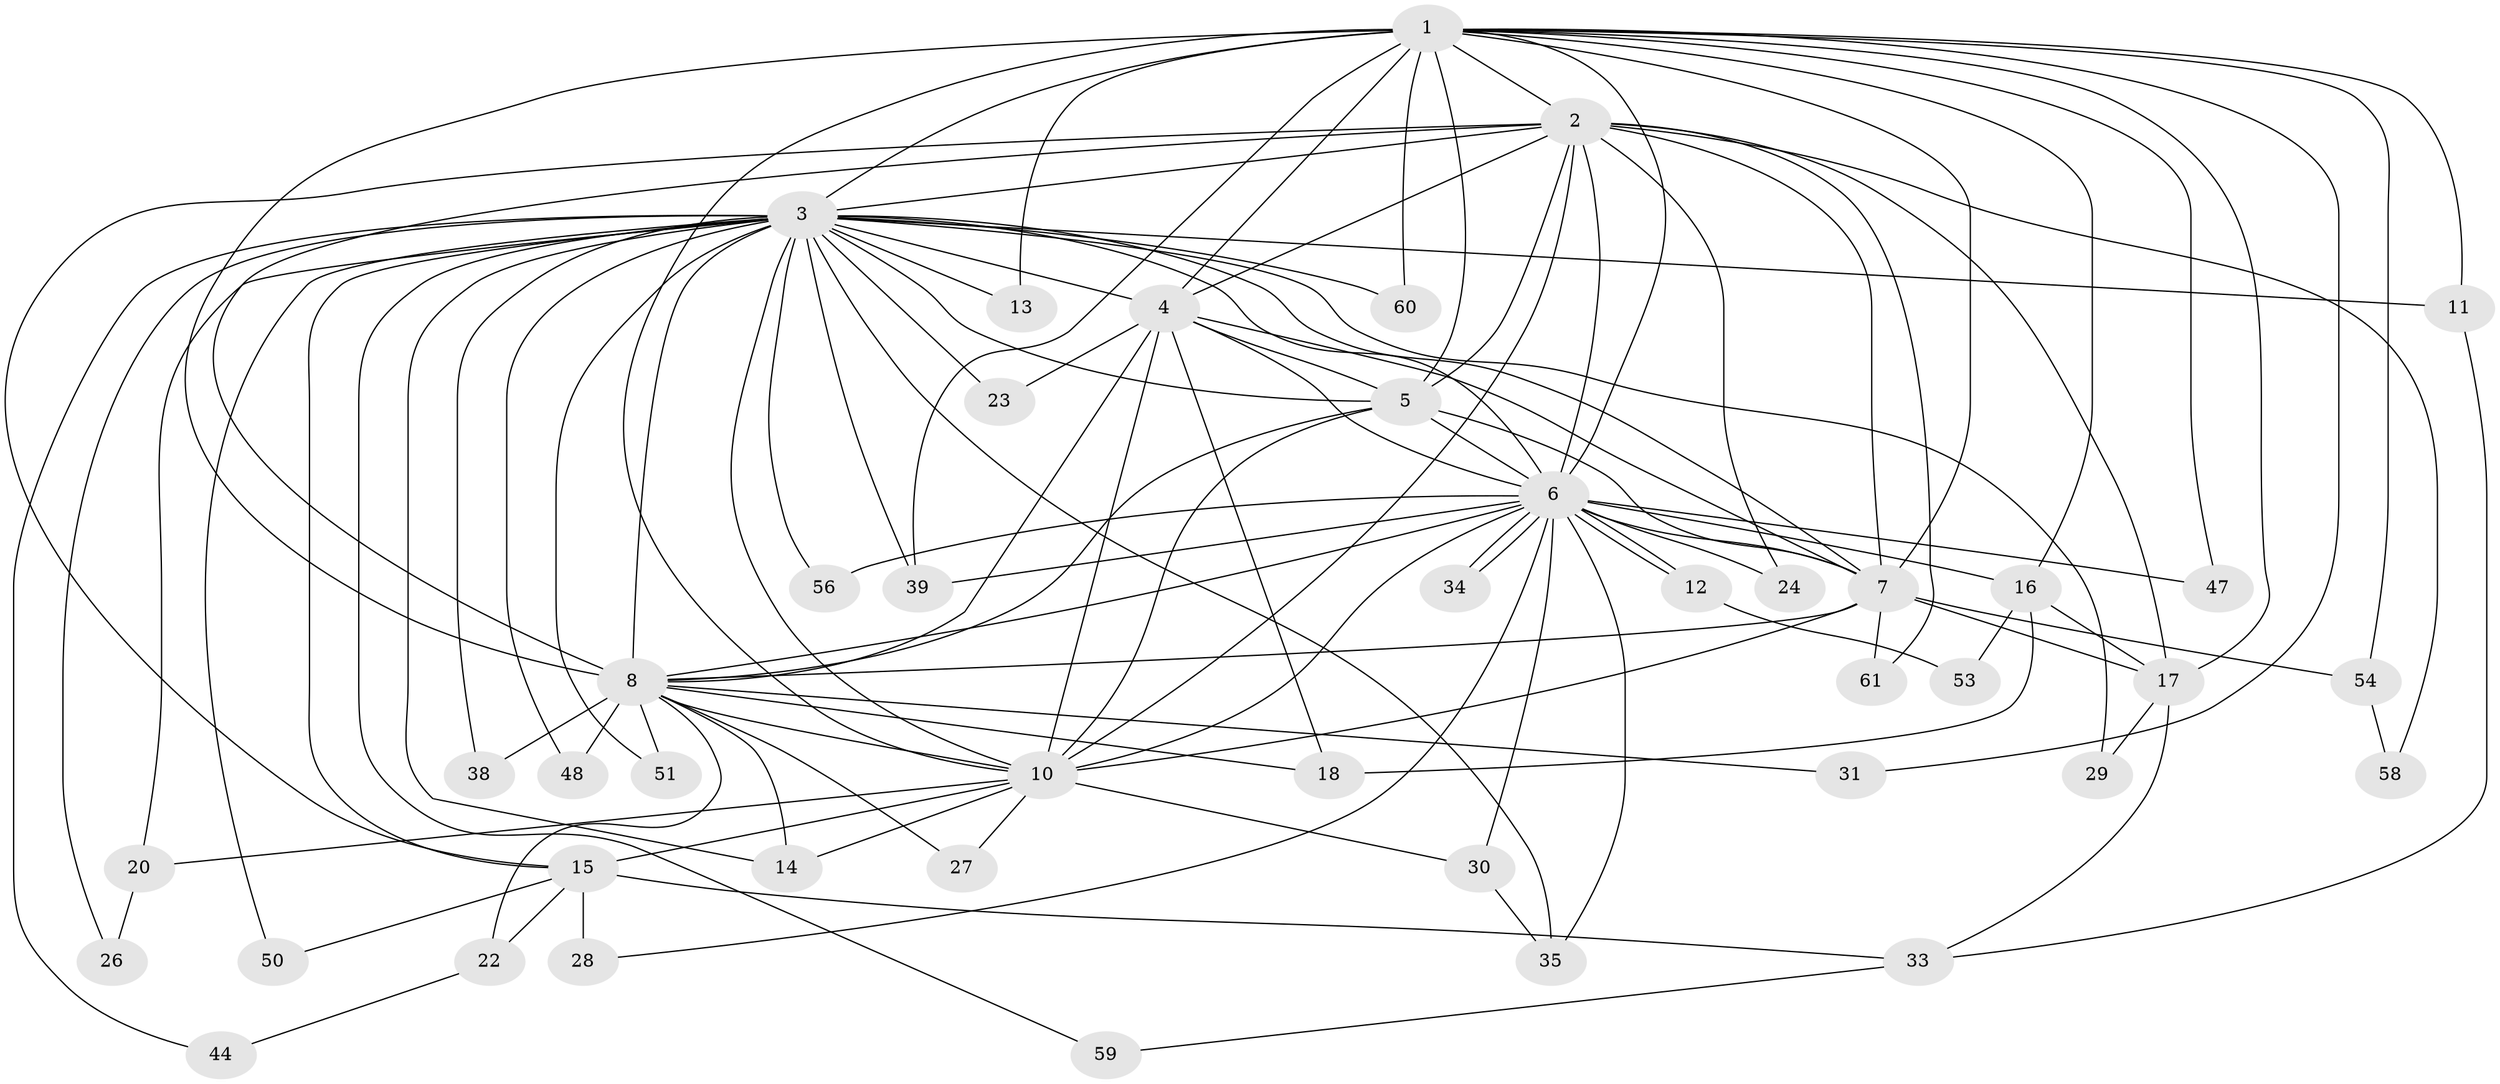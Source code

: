 // original degree distribution, {14: 0.03278688524590164, 19: 0.01639344262295082, 28: 0.01639344262295082, 12: 0.01639344262295082, 9: 0.01639344262295082, 23: 0.01639344262295082, 18: 0.01639344262295082, 13: 0.01639344262295082, 16: 0.01639344262295082, 3: 0.19672131147540983, 2: 0.5573770491803278, 5: 0.03278688524590164, 6: 0.01639344262295082, 4: 0.03278688524590164}
// Generated by graph-tools (version 1.1) at 2025/11/02/27/25 16:11:05]
// undirected, 44 vertices, 114 edges
graph export_dot {
graph [start="1"]
  node [color=gray90,style=filled];
  1 [super="+9"];
  2 [super="+21"];
  3 [super="+40"];
  4 [super="+41"];
  5;
  6 [super="+37"];
  7 [super="+49"];
  8 [super="+57"];
  10 [super="+32"];
  11;
  12;
  13;
  14 [super="+19"];
  15 [super="+36"];
  16 [super="+45"];
  17 [super="+52"];
  18 [super="+43"];
  20 [super="+25"];
  22;
  23;
  24;
  26;
  27;
  28;
  29;
  30 [super="+42"];
  31;
  33 [super="+46"];
  34;
  35;
  38;
  39 [super="+55"];
  44;
  47;
  48;
  50;
  51;
  53;
  54;
  56;
  58;
  59;
  60;
  61;
  1 -- 2 [weight=2];
  1 -- 3 [weight=2];
  1 -- 4 [weight=2];
  1 -- 5 [weight=2];
  1 -- 6 [weight=2];
  1 -- 7 [weight=2];
  1 -- 8 [weight=2];
  1 -- 10 [weight=2];
  1 -- 11;
  1 -- 13;
  1 -- 39;
  1 -- 47;
  1 -- 54;
  1 -- 16;
  1 -- 17;
  1 -- 60;
  1 -- 31;
  2 -- 3 [weight=2];
  2 -- 4 [weight=2];
  2 -- 5;
  2 -- 6;
  2 -- 7 [weight=2];
  2 -- 8;
  2 -- 10 [weight=3];
  2 -- 15;
  2 -- 17;
  2 -- 24;
  2 -- 58;
  2 -- 61;
  3 -- 4;
  3 -- 5;
  3 -- 6;
  3 -- 7;
  3 -- 8;
  3 -- 10;
  3 -- 11;
  3 -- 13;
  3 -- 20 [weight=2];
  3 -- 23;
  3 -- 26;
  3 -- 29;
  3 -- 35;
  3 -- 38;
  3 -- 44;
  3 -- 48;
  3 -- 50;
  3 -- 51;
  3 -- 56;
  3 -- 59;
  3 -- 60;
  3 -- 14;
  3 -- 39;
  3 -- 15;
  4 -- 5;
  4 -- 6;
  4 -- 7;
  4 -- 8;
  4 -- 10;
  4 -- 18;
  4 -- 23;
  5 -- 6;
  5 -- 7;
  5 -- 8;
  5 -- 10;
  6 -- 7 [weight=2];
  6 -- 8 [weight=2];
  6 -- 10;
  6 -- 12;
  6 -- 12;
  6 -- 16;
  6 -- 24;
  6 -- 28;
  6 -- 30;
  6 -- 34;
  6 -- 34;
  6 -- 35;
  6 -- 39;
  6 -- 47;
  6 -- 56;
  7 -- 8;
  7 -- 10;
  7 -- 54;
  7 -- 61;
  7 -- 17;
  8 -- 10;
  8 -- 14;
  8 -- 22;
  8 -- 27;
  8 -- 31;
  8 -- 38;
  8 -- 48;
  8 -- 51;
  8 -- 18;
  10 -- 14;
  10 -- 15;
  10 -- 20;
  10 -- 27;
  10 -- 30;
  11 -- 33;
  12 -- 53;
  15 -- 22;
  15 -- 28;
  15 -- 33;
  15 -- 50;
  16 -- 18;
  16 -- 53;
  16 -- 17;
  17 -- 29;
  17 -- 33;
  20 -- 26;
  22 -- 44;
  30 -- 35;
  33 -- 59;
  54 -- 58;
}
